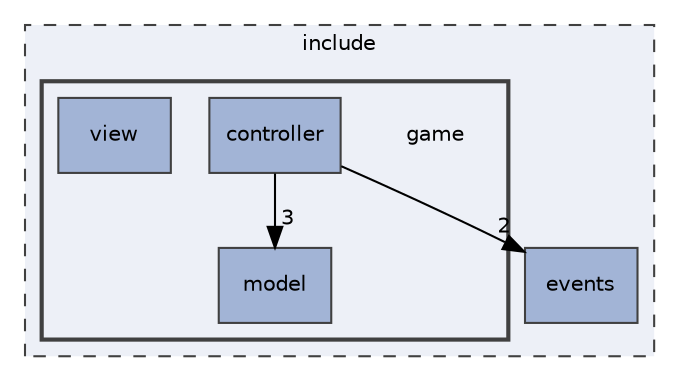 digraph "include/game"
{
 // LATEX_PDF_SIZE
  edge [fontname="Helvetica",fontsize="10",labelfontname="Helvetica",labelfontsize="10"];
  node [fontname="Helvetica",fontsize="10",shape=record];
  compound=true
  subgraph clusterdir_d44c64559bbebec7f509842c48db8b23 {
    graph [ bgcolor="#edf0f7", pencolor="grey25", style="filled,dashed,", label="include", fontname="Helvetica", fontsize="10", URL="dir_d44c64559bbebec7f509842c48db8b23.html"]
  dir_c33611b4dec78f96017d2ccf425d656a [shape=box, label="events", style="filled,", fillcolor="#a2b4d6", color="grey25", URL="dir_c33611b4dec78f96017d2ccf425d656a.html"];
  subgraph clusterdir_f307a46daed1218fee22380d1eacedba {
    graph [ bgcolor="#edf0f7", pencolor="grey25", style="filled,bold,", label="", fontname="Helvetica", fontsize="10", URL="dir_f307a46daed1218fee22380d1eacedba.html"]
    dir_f307a46daed1218fee22380d1eacedba [shape=plaintext, label="game"];
  dir_9dc946e5e07b2adee79e3d75e05138e7 [shape=box, label="controller", style="filled,", fillcolor="#a2b4d6", color="grey25", URL="dir_9dc946e5e07b2adee79e3d75e05138e7.html"];
  dir_0f9dbf9b69530fbd205e552707b105bf [shape=box, label="model", style="filled,", fillcolor="#a2b4d6", color="grey25", URL="dir_0f9dbf9b69530fbd205e552707b105bf.html"];
  dir_9f6ae01267199e14561082e946105c12 [shape=box, label="view", style="filled,", fillcolor="#a2b4d6", color="grey25", URL="dir_9f6ae01267199e14561082e946105c12.html"];
  }
  }
  dir_9dc946e5e07b2adee79e3d75e05138e7->dir_0f9dbf9b69530fbd205e552707b105bf [headlabel="3", labeldistance=1.5 headhref="dir_000000_000009.html"];
  dir_9dc946e5e07b2adee79e3d75e05138e7->dir_c33611b4dec78f96017d2ccf425d656a [headlabel="2", labeldistance=1.5 headhref="dir_000000_000004.html"];
}
